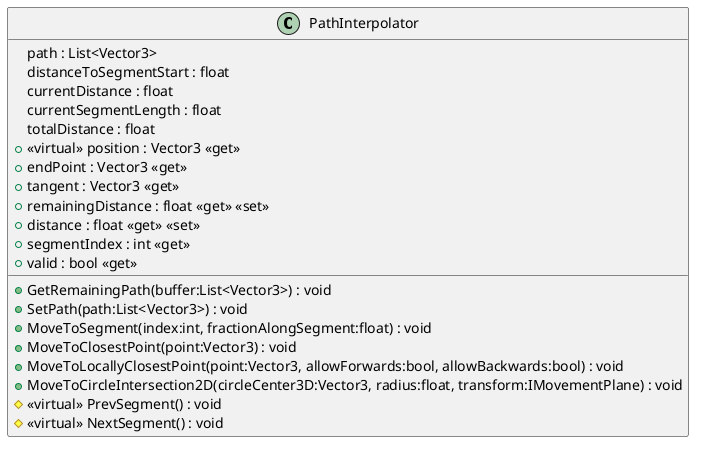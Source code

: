 @startuml
class PathInterpolator {
    path : List<Vector3>
    distanceToSegmentStart : float
    currentDistance : float
    currentSegmentLength : float
    totalDistance : float
    + <<virtual>> position : Vector3 <<get>>
    + endPoint : Vector3 <<get>>
    + tangent : Vector3 <<get>>
    + remainingDistance : float <<get>> <<set>>
    + distance : float <<get>> <<set>>
    + segmentIndex : int <<get>>
    + valid : bool <<get>>
    + GetRemainingPath(buffer:List<Vector3>) : void
    + SetPath(path:List<Vector3>) : void
    + MoveToSegment(index:int, fractionAlongSegment:float) : void
    + MoveToClosestPoint(point:Vector3) : void
    + MoveToLocallyClosestPoint(point:Vector3, allowForwards:bool, allowBackwards:bool) : void
    + MoveToCircleIntersection2D(circleCenter3D:Vector3, radius:float, transform:IMovementPlane) : void
    # <<virtual>> PrevSegment() : void
    # <<virtual>> NextSegment() : void
}
@enduml
